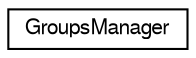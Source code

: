 digraph G
{
  edge [fontname="FreeSans",fontsize="10",labelfontname="FreeSans",labelfontsize="10"];
  node [fontname="FreeSans",fontsize="10",shape=record];
  rankdir="LR";
  Node1 [label="GroupsManager",height=0.2,width=0.4,color="black", fillcolor="white", style="filled",URL="$class_groups_manager.html"];
}
